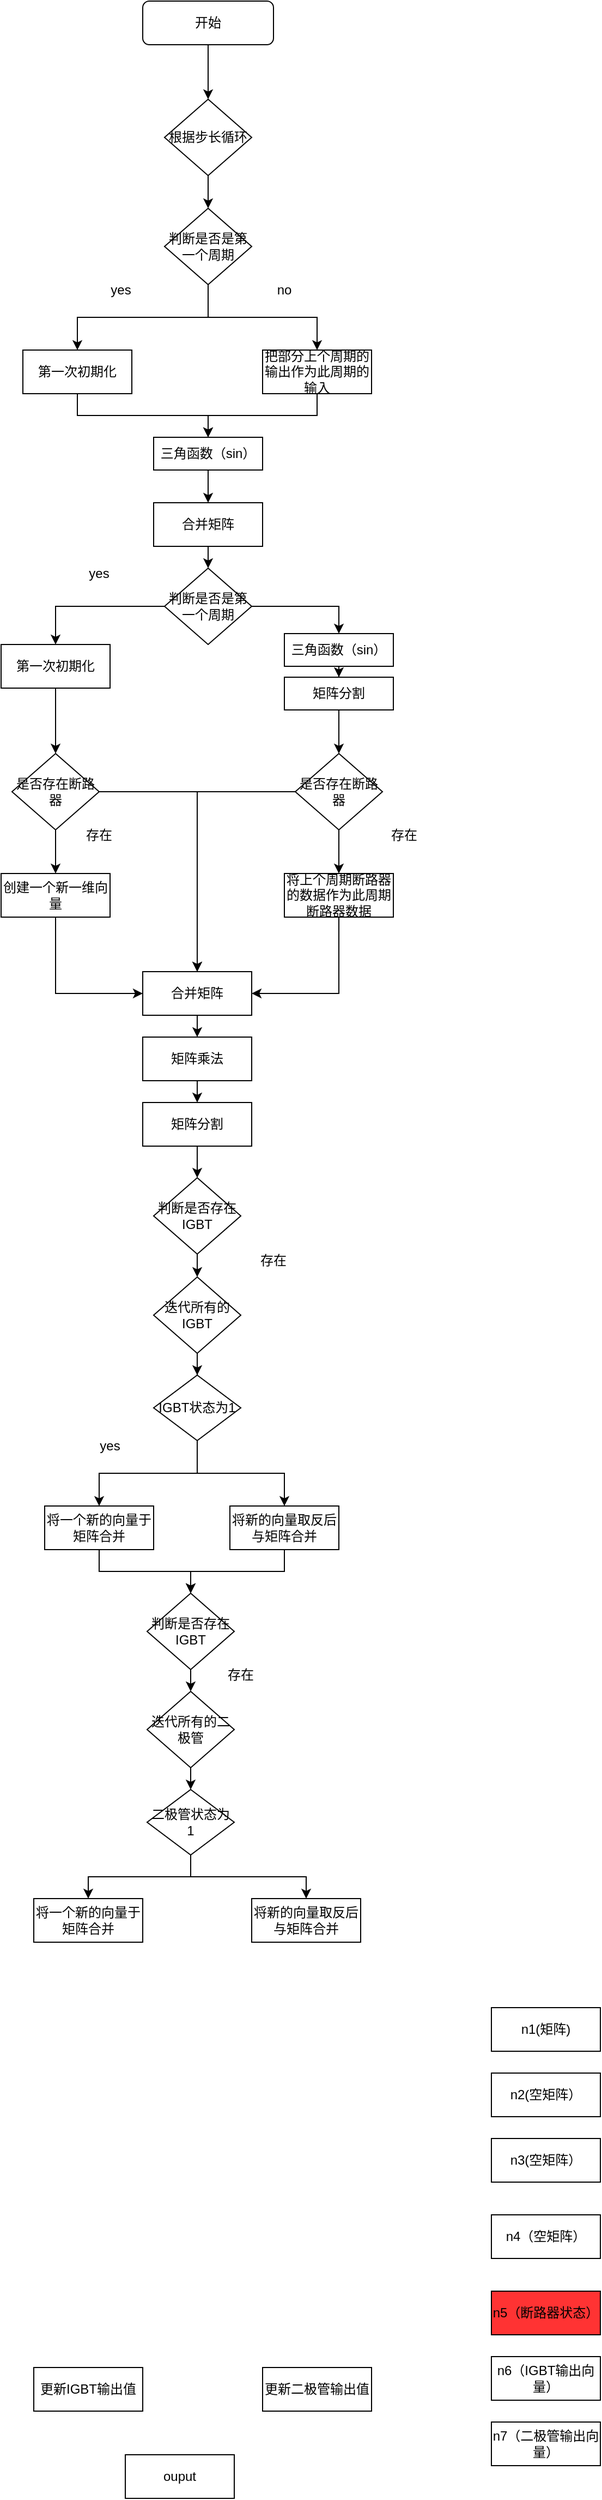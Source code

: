 <mxfile version="24.0.1" type="github">
  <diagram id="C5RBs43oDa-KdzZeNtuy" name="Page-1">
    <mxGraphModel dx="1461" dy="725" grid="1" gridSize="10" guides="1" tooltips="1" connect="1" arrows="1" fold="1" page="1" pageScale="1" pageWidth="827" pageHeight="1169" math="0" shadow="0">
      <root>
        <mxCell id="WIyWlLk6GJQsqaUBKTNV-0" />
        <mxCell id="WIyWlLk6GJQsqaUBKTNV-1" parent="WIyWlLk6GJQsqaUBKTNV-0" />
        <mxCell id="XeOWCkvkYtLvS--5uMvi-1" style="edgeStyle=orthogonalEdgeStyle;rounded=0;orthogonalLoop=1;jettySize=auto;html=1;exitX=0.5;exitY=1;exitDx=0;exitDy=0;entryX=0.5;entryY=0;entryDx=0;entryDy=0;" edge="1" parent="WIyWlLk6GJQsqaUBKTNV-1" source="WIyWlLk6GJQsqaUBKTNV-3" target="XeOWCkvkYtLvS--5uMvi-0">
          <mxGeometry relative="1" as="geometry" />
        </mxCell>
        <mxCell id="WIyWlLk6GJQsqaUBKTNV-3" value="开始" style="rounded=1;whiteSpace=wrap;html=1;fontSize=12;glass=0;strokeWidth=1;shadow=0;" parent="WIyWlLk6GJQsqaUBKTNV-1" vertex="1">
          <mxGeometry x="330" y="20" width="120" height="40" as="geometry" />
        </mxCell>
        <mxCell id="XeOWCkvkYtLvS--5uMvi-3" style="edgeStyle=orthogonalEdgeStyle;rounded=0;orthogonalLoop=1;jettySize=auto;html=1;exitX=0.5;exitY=1;exitDx=0;exitDy=0;entryX=0.5;entryY=0;entryDx=0;entryDy=0;" edge="1" parent="WIyWlLk6GJQsqaUBKTNV-1" source="XeOWCkvkYtLvS--5uMvi-0" target="XeOWCkvkYtLvS--5uMvi-2">
          <mxGeometry relative="1" as="geometry" />
        </mxCell>
        <mxCell id="XeOWCkvkYtLvS--5uMvi-0" value="根据步长循环" style="rhombus;whiteSpace=wrap;html=1;" vertex="1" parent="WIyWlLk6GJQsqaUBKTNV-1">
          <mxGeometry x="350" y="110" width="80" height="70" as="geometry" />
        </mxCell>
        <mxCell id="XeOWCkvkYtLvS--5uMvi-5" style="edgeStyle=orthogonalEdgeStyle;rounded=0;orthogonalLoop=1;jettySize=auto;html=1;exitX=0.5;exitY=1;exitDx=0;exitDy=0;" edge="1" parent="WIyWlLk6GJQsqaUBKTNV-1" source="XeOWCkvkYtLvS--5uMvi-2" target="XeOWCkvkYtLvS--5uMvi-4">
          <mxGeometry relative="1" as="geometry" />
        </mxCell>
        <mxCell id="XeOWCkvkYtLvS--5uMvi-2" value="判断是否是第一个周期" style="rhombus;whiteSpace=wrap;html=1;" vertex="1" parent="WIyWlLk6GJQsqaUBKTNV-1">
          <mxGeometry x="350" y="210" width="80" height="70" as="geometry" />
        </mxCell>
        <mxCell id="XeOWCkvkYtLvS--5uMvi-13" style="edgeStyle=orthogonalEdgeStyle;rounded=0;orthogonalLoop=1;jettySize=auto;html=1;exitX=0.5;exitY=1;exitDx=0;exitDy=0;entryX=0.5;entryY=0;entryDx=0;entryDy=0;" edge="1" parent="WIyWlLk6GJQsqaUBKTNV-1" source="XeOWCkvkYtLvS--5uMvi-4" target="XeOWCkvkYtLvS--5uMvi-12">
          <mxGeometry relative="1" as="geometry" />
        </mxCell>
        <mxCell id="XeOWCkvkYtLvS--5uMvi-4" value="第一次初期化" style="rounded=0;whiteSpace=wrap;html=1;" vertex="1" parent="WIyWlLk6GJQsqaUBKTNV-1">
          <mxGeometry x="220" y="340" width="100" height="40" as="geometry" />
        </mxCell>
        <mxCell id="XeOWCkvkYtLvS--5uMvi-6" value="yes" style="text;html=1;align=center;verticalAlign=middle;whiteSpace=wrap;rounded=0;" vertex="1" parent="WIyWlLk6GJQsqaUBKTNV-1">
          <mxGeometry x="280" y="270" width="60" height="30" as="geometry" />
        </mxCell>
        <mxCell id="XeOWCkvkYtLvS--5uMvi-7" value="把部分上个周期的输出作为此周期的输入" style="rounded=0;whiteSpace=wrap;html=1;" vertex="1" parent="WIyWlLk6GJQsqaUBKTNV-1">
          <mxGeometry x="440" y="340" width="100" height="40" as="geometry" />
        </mxCell>
        <mxCell id="XeOWCkvkYtLvS--5uMvi-10" value="" style="endArrow=classic;html=1;rounded=0;entryX=0.5;entryY=0;entryDx=0;entryDy=0;" edge="1" parent="WIyWlLk6GJQsqaUBKTNV-1" target="XeOWCkvkYtLvS--5uMvi-7">
          <mxGeometry width="50" height="50" relative="1" as="geometry">
            <mxPoint x="390" y="310" as="sourcePoint" />
            <mxPoint x="530" y="240" as="targetPoint" />
            <Array as="points">
              <mxPoint x="490" y="310" />
            </Array>
          </mxGeometry>
        </mxCell>
        <mxCell id="XeOWCkvkYtLvS--5uMvi-11" value="no" style="text;html=1;align=center;verticalAlign=middle;whiteSpace=wrap;rounded=0;" vertex="1" parent="WIyWlLk6GJQsqaUBKTNV-1">
          <mxGeometry x="430" y="270" width="60" height="30" as="geometry" />
        </mxCell>
        <mxCell id="XeOWCkvkYtLvS--5uMvi-16" value="" style="edgeStyle=orthogonalEdgeStyle;rounded=0;orthogonalLoop=1;jettySize=auto;html=1;" edge="1" parent="WIyWlLk6GJQsqaUBKTNV-1" source="XeOWCkvkYtLvS--5uMvi-12" target="XeOWCkvkYtLvS--5uMvi-15">
          <mxGeometry relative="1" as="geometry" />
        </mxCell>
        <mxCell id="XeOWCkvkYtLvS--5uMvi-12" value="三角函数（sin）" style="rounded=0;whiteSpace=wrap;html=1;" vertex="1" parent="WIyWlLk6GJQsqaUBKTNV-1">
          <mxGeometry x="340" y="420" width="100" height="30" as="geometry" />
        </mxCell>
        <mxCell id="XeOWCkvkYtLvS--5uMvi-14" value="" style="endArrow=classic;html=1;rounded=0;entryX=0.5;entryY=0;entryDx=0;entryDy=0;exitX=0.5;exitY=1;exitDx=0;exitDy=0;" edge="1" parent="WIyWlLk6GJQsqaUBKTNV-1" source="XeOWCkvkYtLvS--5uMvi-7" target="XeOWCkvkYtLvS--5uMvi-12">
          <mxGeometry width="50" height="50" relative="1" as="geometry">
            <mxPoint x="510" y="480" as="sourcePoint" />
            <mxPoint x="560" y="430" as="targetPoint" />
            <Array as="points">
              <mxPoint x="490" y="400" />
              <mxPoint x="390" y="400" />
            </Array>
          </mxGeometry>
        </mxCell>
        <mxCell id="XeOWCkvkYtLvS--5uMvi-20" style="edgeStyle=orthogonalEdgeStyle;rounded=0;orthogonalLoop=1;jettySize=auto;html=1;exitX=0.5;exitY=1;exitDx=0;exitDy=0;entryX=0.5;entryY=0;entryDx=0;entryDy=0;" edge="1" parent="WIyWlLk6GJQsqaUBKTNV-1" source="XeOWCkvkYtLvS--5uMvi-15" target="XeOWCkvkYtLvS--5uMvi-19">
          <mxGeometry relative="1" as="geometry" />
        </mxCell>
        <mxCell id="XeOWCkvkYtLvS--5uMvi-15" value="合并矩阵" style="rounded=0;whiteSpace=wrap;html=1;" vertex="1" parent="WIyWlLk6GJQsqaUBKTNV-1">
          <mxGeometry x="340" y="480" width="100" height="40" as="geometry" />
        </mxCell>
        <mxCell id="XeOWCkvkYtLvS--5uMvi-28" style="edgeStyle=orthogonalEdgeStyle;rounded=0;orthogonalLoop=1;jettySize=auto;html=1;exitX=0.5;exitY=1;exitDx=0;exitDy=0;" edge="1" parent="WIyWlLk6GJQsqaUBKTNV-1" source="XeOWCkvkYtLvS--5uMvi-17" target="XeOWCkvkYtLvS--5uMvi-27">
          <mxGeometry relative="1" as="geometry" />
        </mxCell>
        <mxCell id="XeOWCkvkYtLvS--5uMvi-17" value="第一次初期化" style="rounded=0;whiteSpace=wrap;html=1;" vertex="1" parent="WIyWlLk6GJQsqaUBKTNV-1">
          <mxGeometry x="200" y="610" width="100" height="40" as="geometry" />
        </mxCell>
        <mxCell id="XeOWCkvkYtLvS--5uMvi-21" style="edgeStyle=orthogonalEdgeStyle;rounded=0;orthogonalLoop=1;jettySize=auto;html=1;exitX=0;exitY=0.5;exitDx=0;exitDy=0;entryX=0.5;entryY=0;entryDx=0;entryDy=0;" edge="1" parent="WIyWlLk6GJQsqaUBKTNV-1" source="XeOWCkvkYtLvS--5uMvi-19" target="XeOWCkvkYtLvS--5uMvi-17">
          <mxGeometry relative="1" as="geometry" />
        </mxCell>
        <mxCell id="XeOWCkvkYtLvS--5uMvi-23" style="edgeStyle=orthogonalEdgeStyle;rounded=0;orthogonalLoop=1;jettySize=auto;html=1;exitX=1;exitY=0.5;exitDx=0;exitDy=0;entryX=0.5;entryY=0;entryDx=0;entryDy=0;" edge="1" parent="WIyWlLk6GJQsqaUBKTNV-1" source="XeOWCkvkYtLvS--5uMvi-19" target="XeOWCkvkYtLvS--5uMvi-22">
          <mxGeometry relative="1" as="geometry" />
        </mxCell>
        <mxCell id="XeOWCkvkYtLvS--5uMvi-19" value="判断是否是第一个周期" style="rhombus;whiteSpace=wrap;html=1;" vertex="1" parent="WIyWlLk6GJQsqaUBKTNV-1">
          <mxGeometry x="350" y="540" width="80" height="70" as="geometry" />
        </mxCell>
        <mxCell id="XeOWCkvkYtLvS--5uMvi-26" value="" style="edgeStyle=orthogonalEdgeStyle;rounded=0;orthogonalLoop=1;jettySize=auto;html=1;" edge="1" parent="WIyWlLk6GJQsqaUBKTNV-1" source="XeOWCkvkYtLvS--5uMvi-22" target="XeOWCkvkYtLvS--5uMvi-25">
          <mxGeometry relative="1" as="geometry" />
        </mxCell>
        <mxCell id="XeOWCkvkYtLvS--5uMvi-22" value="三角函数（sin）" style="rounded=0;whiteSpace=wrap;html=1;" vertex="1" parent="WIyWlLk6GJQsqaUBKTNV-1">
          <mxGeometry x="460" y="600" width="100" height="30" as="geometry" />
        </mxCell>
        <mxCell id="XeOWCkvkYtLvS--5uMvi-24" value="yes" style="text;html=1;align=center;verticalAlign=middle;whiteSpace=wrap;rounded=0;" vertex="1" parent="WIyWlLk6GJQsqaUBKTNV-1">
          <mxGeometry x="260" y="530" width="60" height="30" as="geometry" />
        </mxCell>
        <mxCell id="XeOWCkvkYtLvS--5uMvi-34" style="edgeStyle=orthogonalEdgeStyle;rounded=0;orthogonalLoop=1;jettySize=auto;html=1;exitX=0.5;exitY=1;exitDx=0;exitDy=0;entryX=0.5;entryY=0;entryDx=0;entryDy=0;" edge="1" parent="WIyWlLk6GJQsqaUBKTNV-1" source="XeOWCkvkYtLvS--5uMvi-25" target="XeOWCkvkYtLvS--5uMvi-33">
          <mxGeometry relative="1" as="geometry" />
        </mxCell>
        <mxCell id="XeOWCkvkYtLvS--5uMvi-25" value="矩阵分割" style="rounded=0;whiteSpace=wrap;html=1;" vertex="1" parent="WIyWlLk6GJQsqaUBKTNV-1">
          <mxGeometry x="460" y="640" width="100" height="30" as="geometry" />
        </mxCell>
        <mxCell id="XeOWCkvkYtLvS--5uMvi-32" style="edgeStyle=orthogonalEdgeStyle;rounded=0;orthogonalLoop=1;jettySize=auto;html=1;exitX=0.5;exitY=1;exitDx=0;exitDy=0;entryX=0.5;entryY=0;entryDx=0;entryDy=0;" edge="1" parent="WIyWlLk6GJQsqaUBKTNV-1" source="XeOWCkvkYtLvS--5uMvi-27" target="XeOWCkvkYtLvS--5uMvi-31">
          <mxGeometry relative="1" as="geometry" />
        </mxCell>
        <mxCell id="XeOWCkvkYtLvS--5uMvi-42" style="edgeStyle=orthogonalEdgeStyle;rounded=0;orthogonalLoop=1;jettySize=auto;html=1;exitX=1;exitY=0.5;exitDx=0;exitDy=0;entryX=0.5;entryY=0;entryDx=0;entryDy=0;" edge="1" parent="WIyWlLk6GJQsqaUBKTNV-1" source="XeOWCkvkYtLvS--5uMvi-27" target="XeOWCkvkYtLvS--5uMvi-38">
          <mxGeometry relative="1" as="geometry" />
        </mxCell>
        <mxCell id="XeOWCkvkYtLvS--5uMvi-27" value="是否存在断路器" style="rhombus;whiteSpace=wrap;html=1;" vertex="1" parent="WIyWlLk6GJQsqaUBKTNV-1">
          <mxGeometry x="210" y="710" width="80" height="70" as="geometry" />
        </mxCell>
        <mxCell id="XeOWCkvkYtLvS--5uMvi-30" value="存在" style="text;html=1;align=center;verticalAlign=middle;whiteSpace=wrap;rounded=0;" vertex="1" parent="WIyWlLk6GJQsqaUBKTNV-1">
          <mxGeometry x="260" y="770" width="60" height="30" as="geometry" />
        </mxCell>
        <mxCell id="XeOWCkvkYtLvS--5uMvi-44" style="edgeStyle=orthogonalEdgeStyle;rounded=0;orthogonalLoop=1;jettySize=auto;html=1;entryX=0;entryY=0.5;entryDx=0;entryDy=0;" edge="1" parent="WIyWlLk6GJQsqaUBKTNV-1" source="XeOWCkvkYtLvS--5uMvi-31" target="XeOWCkvkYtLvS--5uMvi-38">
          <mxGeometry relative="1" as="geometry">
            <Array as="points">
              <mxPoint x="250" y="930" />
            </Array>
          </mxGeometry>
        </mxCell>
        <mxCell id="XeOWCkvkYtLvS--5uMvi-31" value="创建一个新一维向量" style="rounded=0;whiteSpace=wrap;html=1;" vertex="1" parent="WIyWlLk6GJQsqaUBKTNV-1">
          <mxGeometry x="200" y="820" width="100" height="40" as="geometry" />
        </mxCell>
        <mxCell id="XeOWCkvkYtLvS--5uMvi-36" style="edgeStyle=orthogonalEdgeStyle;rounded=0;orthogonalLoop=1;jettySize=auto;html=1;exitX=0.5;exitY=1;exitDx=0;exitDy=0;entryX=0.5;entryY=0;entryDx=0;entryDy=0;" edge="1" parent="WIyWlLk6GJQsqaUBKTNV-1" source="XeOWCkvkYtLvS--5uMvi-33" target="XeOWCkvkYtLvS--5uMvi-35">
          <mxGeometry relative="1" as="geometry" />
        </mxCell>
        <mxCell id="XeOWCkvkYtLvS--5uMvi-43" style="edgeStyle=orthogonalEdgeStyle;rounded=0;orthogonalLoop=1;jettySize=auto;html=1;exitX=0;exitY=0.5;exitDx=0;exitDy=0;entryX=0.5;entryY=0;entryDx=0;entryDy=0;" edge="1" parent="WIyWlLk6GJQsqaUBKTNV-1" source="XeOWCkvkYtLvS--5uMvi-33" target="XeOWCkvkYtLvS--5uMvi-38">
          <mxGeometry relative="1" as="geometry" />
        </mxCell>
        <mxCell id="XeOWCkvkYtLvS--5uMvi-33" value="是否存在断路器" style="rhombus;whiteSpace=wrap;html=1;" vertex="1" parent="WIyWlLk6GJQsqaUBKTNV-1">
          <mxGeometry x="470" y="710" width="80" height="70" as="geometry" />
        </mxCell>
        <mxCell id="XeOWCkvkYtLvS--5uMvi-45" style="edgeStyle=orthogonalEdgeStyle;rounded=0;orthogonalLoop=1;jettySize=auto;html=1;entryX=1;entryY=0.5;entryDx=0;entryDy=0;" edge="1" parent="WIyWlLk6GJQsqaUBKTNV-1" source="XeOWCkvkYtLvS--5uMvi-35" target="XeOWCkvkYtLvS--5uMvi-38">
          <mxGeometry relative="1" as="geometry">
            <Array as="points">
              <mxPoint x="510" y="930" />
            </Array>
          </mxGeometry>
        </mxCell>
        <mxCell id="XeOWCkvkYtLvS--5uMvi-35" value="将上个周期断路器的数据作为此周期断路器数据" style="rounded=0;whiteSpace=wrap;html=1;" vertex="1" parent="WIyWlLk6GJQsqaUBKTNV-1">
          <mxGeometry x="460" y="820" width="100" height="40" as="geometry" />
        </mxCell>
        <mxCell id="XeOWCkvkYtLvS--5uMvi-37" value="存在" style="text;html=1;align=center;verticalAlign=middle;whiteSpace=wrap;rounded=0;" vertex="1" parent="WIyWlLk6GJQsqaUBKTNV-1">
          <mxGeometry x="540" y="770" width="60" height="30" as="geometry" />
        </mxCell>
        <mxCell id="XeOWCkvkYtLvS--5uMvi-47" style="edgeStyle=orthogonalEdgeStyle;rounded=0;orthogonalLoop=1;jettySize=auto;html=1;exitX=0.5;exitY=1;exitDx=0;exitDy=0;entryX=0.5;entryY=0;entryDx=0;entryDy=0;" edge="1" parent="WIyWlLk6GJQsqaUBKTNV-1" source="XeOWCkvkYtLvS--5uMvi-38" target="XeOWCkvkYtLvS--5uMvi-46">
          <mxGeometry relative="1" as="geometry" />
        </mxCell>
        <mxCell id="XeOWCkvkYtLvS--5uMvi-38" value="合并矩阵" style="rounded=0;whiteSpace=wrap;html=1;" vertex="1" parent="WIyWlLk6GJQsqaUBKTNV-1">
          <mxGeometry x="330" y="910" width="100" height="40" as="geometry" />
        </mxCell>
        <mxCell id="XeOWCkvkYtLvS--5uMvi-49" style="edgeStyle=orthogonalEdgeStyle;rounded=0;orthogonalLoop=1;jettySize=auto;html=1;exitX=0.5;exitY=1;exitDx=0;exitDy=0;entryX=0.5;entryY=0;entryDx=0;entryDy=0;" edge="1" parent="WIyWlLk6GJQsqaUBKTNV-1" source="XeOWCkvkYtLvS--5uMvi-46" target="XeOWCkvkYtLvS--5uMvi-48">
          <mxGeometry relative="1" as="geometry" />
        </mxCell>
        <mxCell id="XeOWCkvkYtLvS--5uMvi-46" value="矩阵乘法" style="rounded=0;whiteSpace=wrap;html=1;" vertex="1" parent="WIyWlLk6GJQsqaUBKTNV-1">
          <mxGeometry x="330" y="970" width="100" height="40" as="geometry" />
        </mxCell>
        <mxCell id="XeOWCkvkYtLvS--5uMvi-51" value="" style="edgeStyle=orthogonalEdgeStyle;rounded=0;orthogonalLoop=1;jettySize=auto;html=1;" edge="1" parent="WIyWlLk6GJQsqaUBKTNV-1" source="XeOWCkvkYtLvS--5uMvi-48" target="XeOWCkvkYtLvS--5uMvi-50">
          <mxGeometry relative="1" as="geometry" />
        </mxCell>
        <mxCell id="XeOWCkvkYtLvS--5uMvi-48" value="矩阵分割" style="rounded=0;whiteSpace=wrap;html=1;" vertex="1" parent="WIyWlLk6GJQsqaUBKTNV-1">
          <mxGeometry x="330" y="1030" width="100" height="40" as="geometry" />
        </mxCell>
        <mxCell id="XeOWCkvkYtLvS--5uMvi-53" value="" style="edgeStyle=orthogonalEdgeStyle;rounded=0;orthogonalLoop=1;jettySize=auto;html=1;" edge="1" parent="WIyWlLk6GJQsqaUBKTNV-1" source="XeOWCkvkYtLvS--5uMvi-50" target="XeOWCkvkYtLvS--5uMvi-52">
          <mxGeometry relative="1" as="geometry" />
        </mxCell>
        <mxCell id="XeOWCkvkYtLvS--5uMvi-50" value="判断是否存在IGBT" style="rhombus;whiteSpace=wrap;html=1;" vertex="1" parent="WIyWlLk6GJQsqaUBKTNV-1">
          <mxGeometry x="340" y="1099" width="80" height="70" as="geometry" />
        </mxCell>
        <mxCell id="XeOWCkvkYtLvS--5uMvi-55" style="edgeStyle=orthogonalEdgeStyle;rounded=0;orthogonalLoop=1;jettySize=auto;html=1;entryX=0.5;entryY=0;entryDx=0;entryDy=0;" edge="1" parent="WIyWlLk6GJQsqaUBKTNV-1" source="XeOWCkvkYtLvS--5uMvi-52" target="XeOWCkvkYtLvS--5uMvi-54">
          <mxGeometry relative="1" as="geometry" />
        </mxCell>
        <mxCell id="XeOWCkvkYtLvS--5uMvi-52" value="迭代所有的IGBT" style="rhombus;whiteSpace=wrap;html=1;" vertex="1" parent="WIyWlLk6GJQsqaUBKTNV-1">
          <mxGeometry x="340" y="1190" width="80" height="70" as="geometry" />
        </mxCell>
        <mxCell id="XeOWCkvkYtLvS--5uMvi-59" style="edgeStyle=orthogonalEdgeStyle;rounded=0;orthogonalLoop=1;jettySize=auto;html=1;entryX=0.5;entryY=0;entryDx=0;entryDy=0;" edge="1" parent="WIyWlLk6GJQsqaUBKTNV-1" source="XeOWCkvkYtLvS--5uMvi-54" target="XeOWCkvkYtLvS--5uMvi-58">
          <mxGeometry relative="1" as="geometry" />
        </mxCell>
        <mxCell id="XeOWCkvkYtLvS--5uMvi-62" style="edgeStyle=orthogonalEdgeStyle;rounded=0;orthogonalLoop=1;jettySize=auto;html=1;" edge="1" parent="WIyWlLk6GJQsqaUBKTNV-1" source="XeOWCkvkYtLvS--5uMvi-54" target="XeOWCkvkYtLvS--5uMvi-61">
          <mxGeometry relative="1" as="geometry" />
        </mxCell>
        <mxCell id="XeOWCkvkYtLvS--5uMvi-54" value="IGBT状态为1" style="rhombus;whiteSpace=wrap;html=1;" vertex="1" parent="WIyWlLk6GJQsqaUBKTNV-1">
          <mxGeometry x="340" y="1280" width="80" height="60" as="geometry" />
        </mxCell>
        <mxCell id="XeOWCkvkYtLvS--5uMvi-56" value="存在" style="text;html=1;align=center;verticalAlign=middle;whiteSpace=wrap;rounded=0;" vertex="1" parent="WIyWlLk6GJQsqaUBKTNV-1">
          <mxGeometry x="420" y="1160" width="60" height="30" as="geometry" />
        </mxCell>
        <mxCell id="XeOWCkvkYtLvS--5uMvi-65" style="edgeStyle=orthogonalEdgeStyle;rounded=0;orthogonalLoop=1;jettySize=auto;html=1;exitX=0.5;exitY=1;exitDx=0;exitDy=0;entryX=0.5;entryY=0;entryDx=0;entryDy=0;" edge="1" parent="WIyWlLk6GJQsqaUBKTNV-1" source="XeOWCkvkYtLvS--5uMvi-58" target="XeOWCkvkYtLvS--5uMvi-63">
          <mxGeometry relative="1" as="geometry" />
        </mxCell>
        <mxCell id="XeOWCkvkYtLvS--5uMvi-58" value="将一个新的向量于矩阵合并" style="rounded=0;whiteSpace=wrap;html=1;" vertex="1" parent="WIyWlLk6GJQsqaUBKTNV-1">
          <mxGeometry x="240" y="1400" width="100" height="40" as="geometry" />
        </mxCell>
        <mxCell id="XeOWCkvkYtLvS--5uMvi-60" value="yes" style="text;html=1;align=center;verticalAlign=middle;whiteSpace=wrap;rounded=0;" vertex="1" parent="WIyWlLk6GJQsqaUBKTNV-1">
          <mxGeometry x="270" y="1330" width="60" height="30" as="geometry" />
        </mxCell>
        <mxCell id="XeOWCkvkYtLvS--5uMvi-64" style="edgeStyle=orthogonalEdgeStyle;rounded=0;orthogonalLoop=1;jettySize=auto;html=1;exitX=0.5;exitY=1;exitDx=0;exitDy=0;entryX=0.5;entryY=0;entryDx=0;entryDy=0;" edge="1" parent="WIyWlLk6GJQsqaUBKTNV-1" source="XeOWCkvkYtLvS--5uMvi-61" target="XeOWCkvkYtLvS--5uMvi-63">
          <mxGeometry relative="1" as="geometry" />
        </mxCell>
        <mxCell id="XeOWCkvkYtLvS--5uMvi-61" value="将新的向量取反后与矩阵合并" style="rounded=0;whiteSpace=wrap;html=1;" vertex="1" parent="WIyWlLk6GJQsqaUBKTNV-1">
          <mxGeometry x="410" y="1400" width="100" height="40" as="geometry" />
        </mxCell>
        <mxCell id="XeOWCkvkYtLvS--5uMvi-88" style="edgeStyle=orthogonalEdgeStyle;rounded=0;orthogonalLoop=1;jettySize=auto;html=1;exitX=0.5;exitY=1;exitDx=0;exitDy=0;entryX=0.5;entryY=0;entryDx=0;entryDy=0;" edge="1" parent="WIyWlLk6GJQsqaUBKTNV-1" source="XeOWCkvkYtLvS--5uMvi-63" target="XeOWCkvkYtLvS--5uMvi-87">
          <mxGeometry relative="1" as="geometry" />
        </mxCell>
        <mxCell id="XeOWCkvkYtLvS--5uMvi-63" value="判断是否存在IGBT" style="rhombus;whiteSpace=wrap;html=1;" vertex="1" parent="WIyWlLk6GJQsqaUBKTNV-1">
          <mxGeometry x="334" y="1480" width="80" height="70" as="geometry" />
        </mxCell>
        <mxCell id="XeOWCkvkYtLvS--5uMvi-86" value="存在" style="text;html=1;align=center;verticalAlign=middle;whiteSpace=wrap;rounded=0;" vertex="1" parent="WIyWlLk6GJQsqaUBKTNV-1">
          <mxGeometry x="390" y="1540" width="60" height="30" as="geometry" />
        </mxCell>
        <mxCell id="XeOWCkvkYtLvS--5uMvi-90" style="edgeStyle=orthogonalEdgeStyle;rounded=0;orthogonalLoop=1;jettySize=auto;html=1;exitX=0.5;exitY=1;exitDx=0;exitDy=0;entryX=0.5;entryY=0;entryDx=0;entryDy=0;" edge="1" parent="WIyWlLk6GJQsqaUBKTNV-1" source="XeOWCkvkYtLvS--5uMvi-87" target="XeOWCkvkYtLvS--5uMvi-89">
          <mxGeometry relative="1" as="geometry" />
        </mxCell>
        <mxCell id="XeOWCkvkYtLvS--5uMvi-87" value="迭代所有的二极管" style="rhombus;whiteSpace=wrap;html=1;" vertex="1" parent="WIyWlLk6GJQsqaUBKTNV-1">
          <mxGeometry x="334" y="1570" width="80" height="70" as="geometry" />
        </mxCell>
        <mxCell id="XeOWCkvkYtLvS--5uMvi-93" style="edgeStyle=orthogonalEdgeStyle;rounded=0;orthogonalLoop=1;jettySize=auto;html=1;exitX=0.5;exitY=1;exitDx=0;exitDy=0;entryX=0.5;entryY=0;entryDx=0;entryDy=0;" edge="1" parent="WIyWlLk6GJQsqaUBKTNV-1" source="XeOWCkvkYtLvS--5uMvi-89" target="XeOWCkvkYtLvS--5uMvi-91">
          <mxGeometry relative="1" as="geometry">
            <Array as="points">
              <mxPoint x="374" y="1740" />
              <mxPoint x="280" y="1740" />
            </Array>
          </mxGeometry>
        </mxCell>
        <mxCell id="XeOWCkvkYtLvS--5uMvi-94" style="edgeStyle=orthogonalEdgeStyle;rounded=0;orthogonalLoop=1;jettySize=auto;html=1;exitX=0.5;exitY=1;exitDx=0;exitDy=0;entryX=0.5;entryY=0;entryDx=0;entryDy=0;" edge="1" parent="WIyWlLk6GJQsqaUBKTNV-1" source="XeOWCkvkYtLvS--5uMvi-89" target="XeOWCkvkYtLvS--5uMvi-92">
          <mxGeometry relative="1" as="geometry" />
        </mxCell>
        <mxCell id="XeOWCkvkYtLvS--5uMvi-89" value="二极管状态为1" style="rhombus;whiteSpace=wrap;html=1;" vertex="1" parent="WIyWlLk6GJQsqaUBKTNV-1">
          <mxGeometry x="334" y="1660" width="80" height="60" as="geometry" />
        </mxCell>
        <mxCell id="XeOWCkvkYtLvS--5uMvi-91" value="将一个新的向量于矩阵合并" style="rounded=0;whiteSpace=wrap;html=1;" vertex="1" parent="WIyWlLk6GJQsqaUBKTNV-1">
          <mxGeometry x="230" y="1760" width="100" height="40" as="geometry" />
        </mxCell>
        <mxCell id="XeOWCkvkYtLvS--5uMvi-92" value="将新的向量取反后与矩阵合并" style="rounded=0;whiteSpace=wrap;html=1;" vertex="1" parent="WIyWlLk6GJQsqaUBKTNV-1">
          <mxGeometry x="430" y="1760" width="100" height="40" as="geometry" />
        </mxCell>
        <mxCell id="XeOWCkvkYtLvS--5uMvi-95" value="ouput" style="rounded=0;whiteSpace=wrap;html=1;" vertex="1" parent="WIyWlLk6GJQsqaUBKTNV-1">
          <mxGeometry x="314" y="2270" width="100" height="40" as="geometry" />
        </mxCell>
        <mxCell id="XeOWCkvkYtLvS--5uMvi-97" value="n1(矩阵)" style="rounded=0;whiteSpace=wrap;html=1;" vertex="1" parent="WIyWlLk6GJQsqaUBKTNV-1">
          <mxGeometry x="650" y="1860" width="100" height="40" as="geometry" />
        </mxCell>
        <mxCell id="XeOWCkvkYtLvS--5uMvi-98" value="n2(空矩阵）" style="rounded=0;whiteSpace=wrap;html=1;" vertex="1" parent="WIyWlLk6GJQsqaUBKTNV-1">
          <mxGeometry x="650" y="1920" width="100" height="40" as="geometry" />
        </mxCell>
        <mxCell id="XeOWCkvkYtLvS--5uMvi-99" value="n3(空矩阵）" style="rounded=0;whiteSpace=wrap;html=1;" vertex="1" parent="WIyWlLk6GJQsqaUBKTNV-1">
          <mxGeometry x="650" y="1980" width="100" height="40" as="geometry" />
        </mxCell>
        <mxCell id="XeOWCkvkYtLvS--5uMvi-100" value="n4（空矩阵）" style="rounded=0;whiteSpace=wrap;html=1;" vertex="1" parent="WIyWlLk6GJQsqaUBKTNV-1">
          <mxGeometry x="650" y="2050" width="100" height="40" as="geometry" />
        </mxCell>
        <mxCell id="XeOWCkvkYtLvS--5uMvi-101" value="n5（断路器状态）" style="rounded=0;whiteSpace=wrap;html=1;fillColor=#FF3333;" vertex="1" parent="WIyWlLk6GJQsqaUBKTNV-1">
          <mxGeometry x="650" y="2120" width="100" height="40" as="geometry" />
        </mxCell>
        <mxCell id="XeOWCkvkYtLvS--5uMvi-102" value="n6（IGBT输出向量）" style="rounded=0;whiteSpace=wrap;html=1;fillColor=#FFFFFF;" vertex="1" parent="WIyWlLk6GJQsqaUBKTNV-1">
          <mxGeometry x="650" y="2180" width="100" height="40" as="geometry" />
        </mxCell>
        <mxCell id="XeOWCkvkYtLvS--5uMvi-103" value="n7（二极管输出向量）" style="rounded=0;whiteSpace=wrap;html=1;fillColor=#FFFFFF;" vertex="1" parent="WIyWlLk6GJQsqaUBKTNV-1">
          <mxGeometry x="650" y="2240" width="100" height="40" as="geometry" />
        </mxCell>
        <mxCell id="XeOWCkvkYtLvS--5uMvi-104" value="更新IGBT输出值" style="rounded=0;whiteSpace=wrap;html=1;fillColor=#FFFFFF;" vertex="1" parent="WIyWlLk6GJQsqaUBKTNV-1">
          <mxGeometry x="230" y="2190" width="100" height="40" as="geometry" />
        </mxCell>
        <mxCell id="XeOWCkvkYtLvS--5uMvi-105" value="更新二极管输出值" style="rounded=0;whiteSpace=wrap;html=1;fillColor=#FFFFFF;" vertex="1" parent="WIyWlLk6GJQsqaUBKTNV-1">
          <mxGeometry x="440" y="2190" width="100" height="40" as="geometry" />
        </mxCell>
      </root>
    </mxGraphModel>
  </diagram>
</mxfile>
